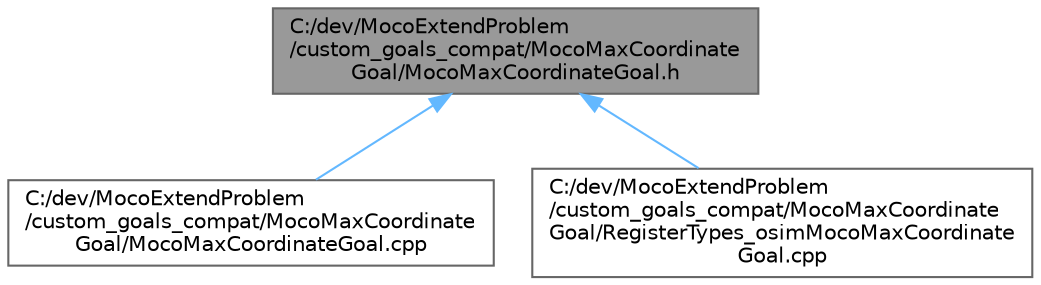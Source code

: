 digraph "C:/dev/MocoExtendProblem/custom_goals_compat/MocoMaxCoordinateGoal/MocoMaxCoordinateGoal.h"
{
 // LATEX_PDF_SIZE
  bgcolor="transparent";
  edge [fontname=Helvetica,fontsize=10,labelfontname=Helvetica,labelfontsize=10];
  node [fontname=Helvetica,fontsize=10,shape=box,height=0.2,width=0.4];
  Node1 [id="Node000001",label="C:/dev/MocoExtendProblem\l/custom_goals_compat/MocoMaxCoordinate\lGoal/MocoMaxCoordinateGoal.h",height=0.2,width=0.4,color="gray40", fillcolor="grey60", style="filled", fontcolor="black",tooltip=" "];
  Node1 -> Node2 [id="edge1_Node000001_Node000002",dir="back",color="steelblue1",style="solid",tooltip=" "];
  Node2 [id="Node000002",label="C:/dev/MocoExtendProblem\l/custom_goals_compat/MocoMaxCoordinate\lGoal/MocoMaxCoordinateGoal.cpp",height=0.2,width=0.4,color="grey40", fillcolor="white", style="filled",URL="$compat_2_moco_max_coordinate_goal_2_moco_max_coordinate_goal_8cpp.html",tooltip=" "];
  Node1 -> Node3 [id="edge2_Node000001_Node000003",dir="back",color="steelblue1",style="solid",tooltip=" "];
  Node3 [id="Node000003",label="C:/dev/MocoExtendProblem\l/custom_goals_compat/MocoMaxCoordinate\lGoal/RegisterTypes_osimMocoMaxCoordinate\lGoal.cpp",height=0.2,width=0.4,color="grey40", fillcolor="white", style="filled",URL="$compat_2_moco_max_coordinate_goal_2_register_types__osim_moco_max_coordinate_goal_8cpp.html",tooltip=" "];
}
